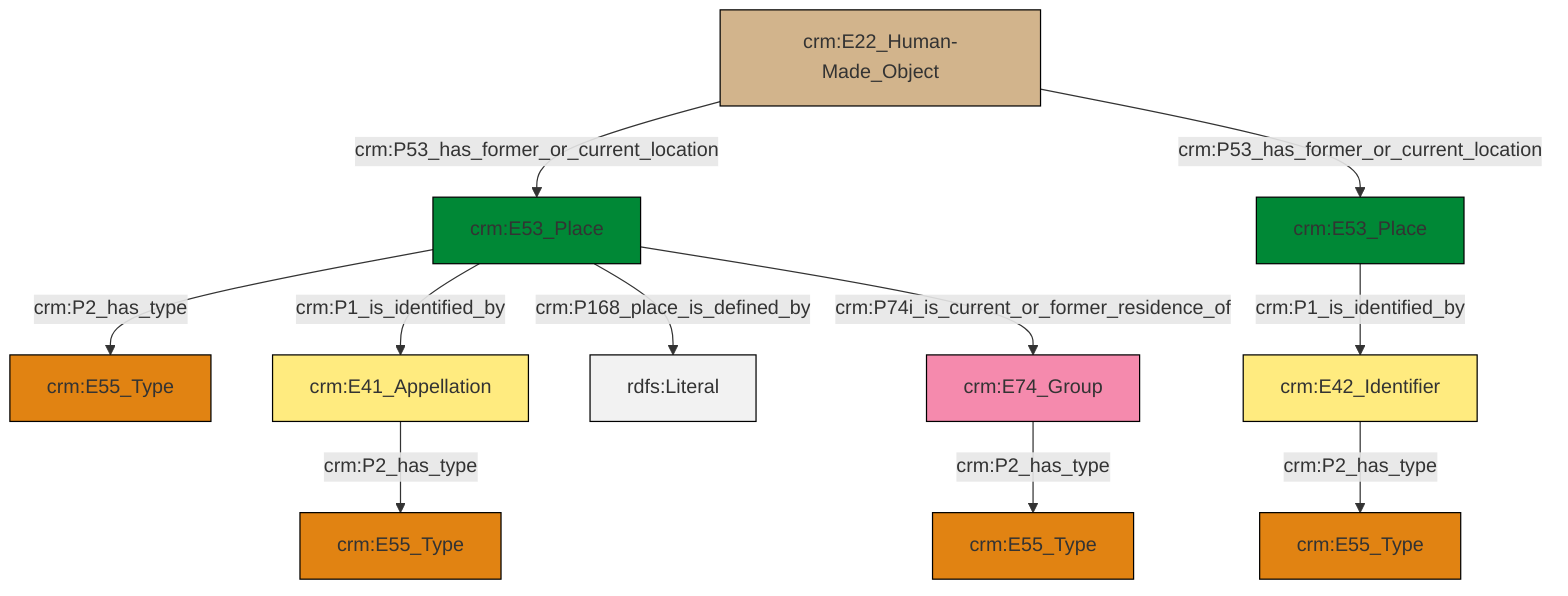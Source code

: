 graph TD
classDef Literal fill:#f2f2f2,stroke:#000000;
classDef CRM_Entity fill:#FFFFFF,stroke:#000000;
classDef Temporal_Entity fill:#00C9E6, stroke:#000000;
classDef Type fill:#E18312, stroke:#000000;
classDef Time-Span fill:#2C9C91, stroke:#000000;
classDef Appellation fill:#FFEB7F, stroke:#000000;
classDef Place fill:#008836, stroke:#000000;
classDef Persistent_Item fill:#B266B2, stroke:#000000;
classDef Conceptual_Object fill:#FFD700, stroke:#000000;
classDef Physical_Thing fill:#D2B48C, stroke:#000000;
classDef Actor fill:#f58aad, stroke:#000000;
classDef PC_Classes fill:#4ce600, stroke:#000000;
classDef Multi fill:#cccccc,stroke:#000000;

6["crm:E74_Group"]:::Actor -->|crm:P2_has_type| 7["crm:E55_Type"]:::Type
10["crm:E53_Place"]:::Place -->|crm:P168_place_is_defined_by| 11[rdfs:Literal]:::Literal
10["crm:E53_Place"]:::Place -->|crm:P1_is_identified_by| 12["crm:E41_Appellation"]:::Appellation
4["crm:E53_Place"]:::Place -->|crm:P1_is_identified_by| 13["crm:E42_Identifier"]:::Appellation
10["crm:E53_Place"]:::Place -->|crm:P74i_is_current_or_former_residence_of| 6["crm:E74_Group"]:::Actor
13["crm:E42_Identifier"]:::Appellation -->|crm:P2_has_type| 0["crm:E55_Type"]:::Type
10["crm:E53_Place"]:::Place -->|crm:P2_has_type| 2["crm:E55_Type"]:::Type
20["crm:E22_Human-Made_Object"]:::Physical_Thing -->|crm:P53_has_former_or_current_location| 10["crm:E53_Place"]:::Place
20["crm:E22_Human-Made_Object"]:::Physical_Thing -->|crm:P53_has_former_or_current_location| 4["crm:E53_Place"]:::Place
12["crm:E41_Appellation"]:::Appellation -->|crm:P2_has_type| 14["crm:E55_Type"]:::Type